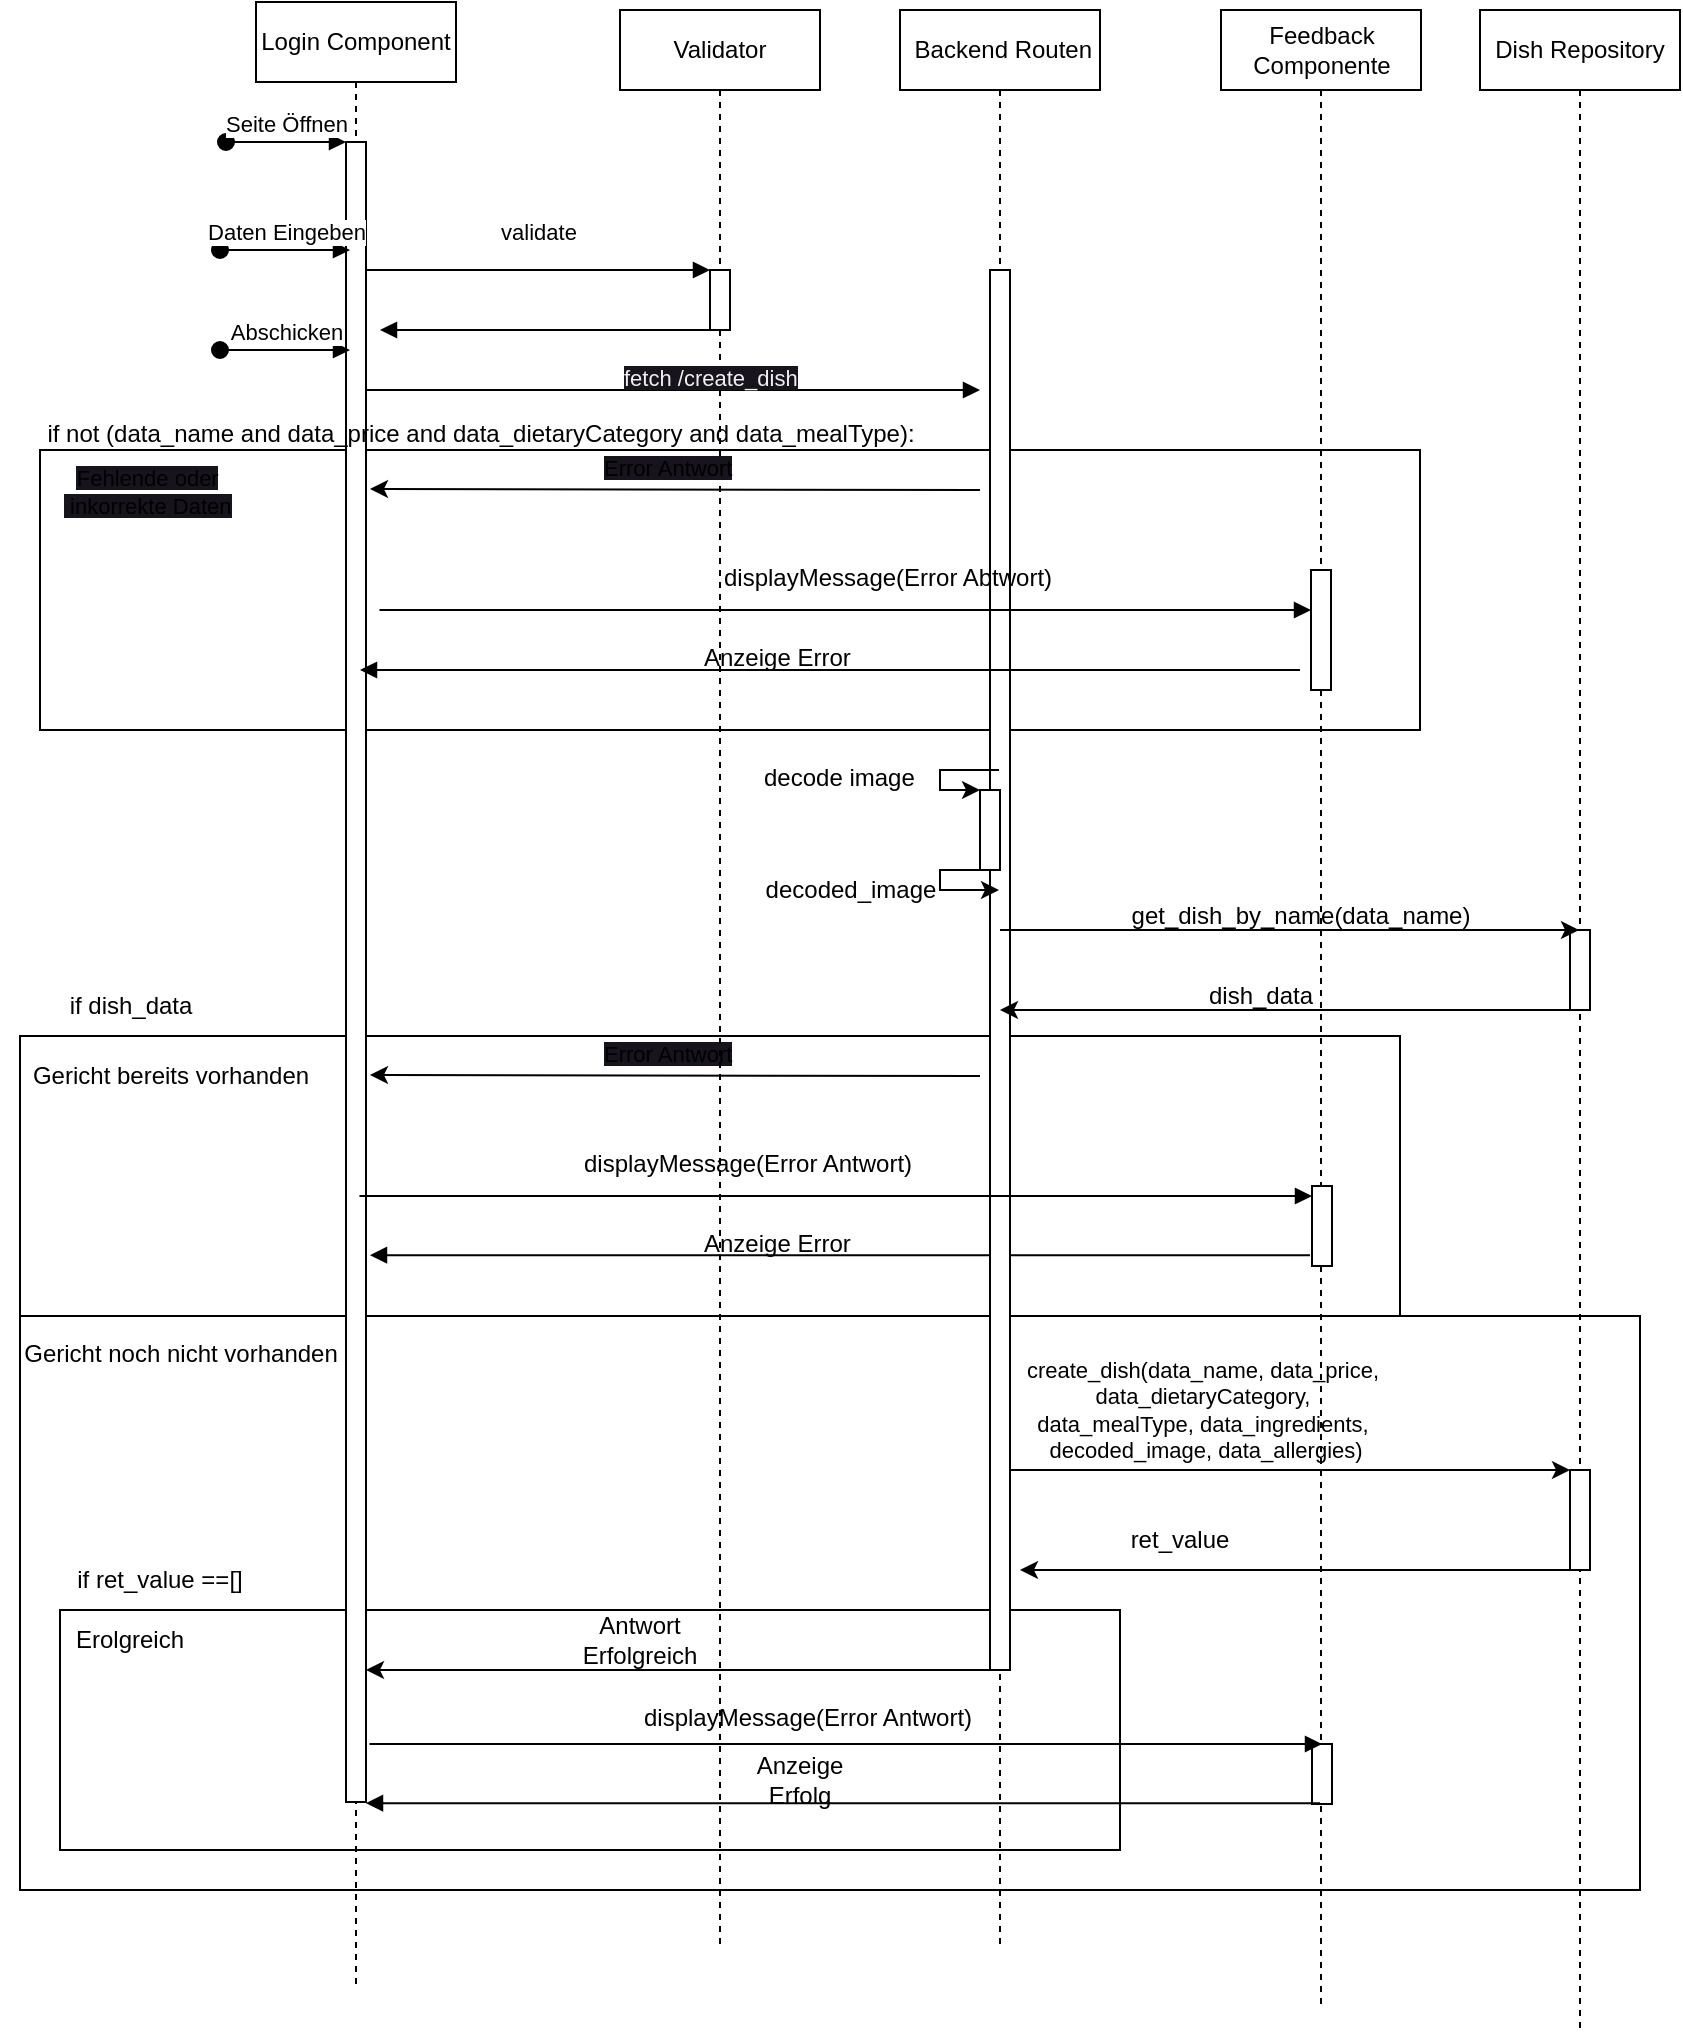 <mxfile version="24.1.0" type="device">
  <diagram name="Page-1" id="2YBvvXClWsGukQMizWep">
    <mxGraphModel dx="1050" dy="621" grid="1" gridSize="10" guides="1" tooltips="1" connect="1" arrows="1" fold="1" page="1" pageScale="1" pageWidth="850" pageHeight="1100" math="0" shadow="0">
      <root>
        <mxCell id="0" />
        <mxCell id="1" parent="0" />
        <mxCell id="7CBTb8nIEqVmP10SARW0-13" value="" style="rounded=0;whiteSpace=wrap;html=1;fillColor=none;movable=1;resizable=1;rotatable=1;deletable=1;editable=1;locked=0;connectable=1;" vertex="1" parent="1">
          <mxGeometry x="30" y="890" width="530" height="120" as="geometry" />
        </mxCell>
        <mxCell id="7CBTb8nIEqVmP10SARW0-3" value="" style="rounded=0;whiteSpace=wrap;html=1;fillColor=none;movable=1;resizable=1;rotatable=1;deletable=1;editable=1;locked=0;connectable=1;" vertex="1" parent="1">
          <mxGeometry x="10" y="743" width="810" height="287" as="geometry" />
        </mxCell>
        <mxCell id="eFoGn435We_nCQMnip67-67" value="" style="rounded=0;whiteSpace=wrap;html=1;fillColor=none;movable=1;resizable=1;rotatable=1;deletable=1;editable=1;locked=0;connectable=1;" parent="1" vertex="1">
          <mxGeometry x="10" y="603" width="690" height="140" as="geometry" />
        </mxCell>
        <mxCell id="eFoGn435We_nCQMnip67-8" value="" style="rounded=0;whiteSpace=wrap;html=1;fillColor=none;" parent="1" vertex="1">
          <mxGeometry x="20" y="310" width="690" height="140" as="geometry" />
        </mxCell>
        <mxCell id="aM9ryv3xv72pqoxQDRHE-1" value="Login Component" style="shape=umlLifeline;perimeter=lifelinePerimeter;whiteSpace=wrap;html=1;container=0;dropTarget=0;collapsible=0;recursiveResize=0;outlineConnect=0;portConstraint=eastwest;newEdgeStyle={&quot;edgeStyle&quot;:&quot;elbowEdgeStyle&quot;,&quot;elbow&quot;:&quot;vertical&quot;,&quot;curved&quot;:0,&quot;rounded&quot;:0};" parent="1" vertex="1">
          <mxGeometry x="128" y="86" width="100" height="994" as="geometry" />
        </mxCell>
        <mxCell id="aM9ryv3xv72pqoxQDRHE-2" value="" style="html=1;points=[];perimeter=orthogonalPerimeter;outlineConnect=0;targetShapes=umlLifeline;portConstraint=eastwest;newEdgeStyle={&quot;edgeStyle&quot;:&quot;elbowEdgeStyle&quot;,&quot;elbow&quot;:&quot;vertical&quot;,&quot;curved&quot;:0,&quot;rounded&quot;:0};" parent="aM9ryv3xv72pqoxQDRHE-1" vertex="1">
          <mxGeometry x="45" y="70" width="10" height="830" as="geometry" />
        </mxCell>
        <mxCell id="aM9ryv3xv72pqoxQDRHE-3" value="Seite Öffnen" style="html=1;verticalAlign=bottom;startArrow=oval;endArrow=block;startSize=8;edgeStyle=elbowEdgeStyle;elbow=vertical;curved=0;rounded=0;" parent="aM9ryv3xv72pqoxQDRHE-1" target="aM9ryv3xv72pqoxQDRHE-2" edge="1">
          <mxGeometry relative="1" as="geometry">
            <mxPoint x="-15" y="70" as="sourcePoint" />
          </mxGeometry>
        </mxCell>
        <mxCell id="eFoGn435We_nCQMnip67-68" value="Gericht bereits vorhanden" style="text;html=1;align=center;verticalAlign=middle;resizable=0;points=[];autosize=1;strokeColor=none;fillColor=none;" parent="aM9ryv3xv72pqoxQDRHE-1" vertex="1">
          <mxGeometry x="-123" y="522" width="160" height="30" as="geometry" />
        </mxCell>
        <mxCell id="eFoGn435We_nCQMnip67-70" value="" style="endArrow=classic;html=1;rounded=0;" parent="aM9ryv3xv72pqoxQDRHE-1" edge="1">
          <mxGeometry width="50" height="50" relative="1" as="geometry">
            <mxPoint x="362" y="537" as="sourcePoint" />
            <mxPoint x="57" y="536.5" as="targetPoint" />
          </mxGeometry>
        </mxCell>
        <mxCell id="eFoGn435We_nCQMnip67-71" value="&lt;div style=&quot;text-align: center;&quot;&gt;&lt;span style=&quot;font-size: 11px; text-wrap: nowrap; background-color: rgb(24, 20, 29);&quot;&gt;Error Antwort&lt;/span&gt;&lt;/div&gt;" style="text;whiteSpace=wrap;html=1;" parent="aM9ryv3xv72pqoxQDRHE-1" vertex="1">
          <mxGeometry x="172" y="512" width="70" height="40" as="geometry" />
        </mxCell>
        <mxCell id="eFoGn435We_nCQMnip67-74" value="" style="html=1;verticalAlign=bottom;endArrow=block;edgeStyle=elbowEdgeStyle;elbow=vertical;curved=0;rounded=0;exitX=0.246;exitY=0.571;exitDx=0;exitDy=0;exitPerimeter=0;" parent="aM9ryv3xv72pqoxQDRHE-1" edge="1">
          <mxGeometry relative="1" as="geometry">
            <mxPoint x="207" y="626.62" as="sourcePoint" />
            <Array as="points">
              <mxPoint x="527" y="626.62" />
            </Array>
            <mxPoint x="57" y="626.62" as="targetPoint" />
          </mxGeometry>
        </mxCell>
        <mxCell id="eFoGn435We_nCQMnip67-75" value="&lt;div style=&quot;text-align: center;&quot;&gt;Anzeige Error&lt;br&gt;&lt;/div&gt;" style="text;whiteSpace=wrap;html=1;" parent="aM9ryv3xv72pqoxQDRHE-1" vertex="1">
          <mxGeometry x="222" y="607" width="190" height="40" as="geometry" />
        </mxCell>
        <mxCell id="aM9ryv3xv72pqoxQDRHE-5" value="Validator" style="shape=umlLifeline;perimeter=lifelinePerimeter;whiteSpace=wrap;html=1;container=0;dropTarget=0;collapsible=0;recursiveResize=0;outlineConnect=0;portConstraint=eastwest;newEdgeStyle={&quot;edgeStyle&quot;:&quot;elbowEdgeStyle&quot;,&quot;elbow&quot;:&quot;vertical&quot;,&quot;curved&quot;:0,&quot;rounded&quot;:0};" parent="1" vertex="1">
          <mxGeometry x="310" y="90" width="100" height="970" as="geometry" />
        </mxCell>
        <mxCell id="aM9ryv3xv72pqoxQDRHE-6" value="" style="html=1;points=[];perimeter=orthogonalPerimeter;outlineConnect=0;targetShapes=umlLifeline;portConstraint=eastwest;newEdgeStyle={&quot;edgeStyle&quot;:&quot;elbowEdgeStyle&quot;,&quot;elbow&quot;:&quot;vertical&quot;,&quot;curved&quot;:0,&quot;rounded&quot;:0};" parent="aM9ryv3xv72pqoxQDRHE-5" vertex="1">
          <mxGeometry x="45" y="130" width="10" height="30" as="geometry" />
        </mxCell>
        <mxCell id="aM9ryv3xv72pqoxQDRHE-7" value="validate" style="html=1;verticalAlign=bottom;endArrow=block;edgeStyle=elbowEdgeStyle;elbow=vertical;curved=0;rounded=0;" parent="1" source="aM9ryv3xv72pqoxQDRHE-2" target="aM9ryv3xv72pqoxQDRHE-6" edge="1">
          <mxGeometry y="10" relative="1" as="geometry">
            <mxPoint x="285" y="180" as="sourcePoint" />
            <Array as="points">
              <mxPoint x="260" y="220" />
              <mxPoint x="270" y="170" />
            </Array>
            <mxPoint as="offset" />
          </mxGeometry>
        </mxCell>
        <mxCell id="aM9ryv3xv72pqoxQDRHE-9" value="" style="html=1;verticalAlign=bottom;endArrow=block;edgeStyle=elbowEdgeStyle;elbow=vertical;curved=0;rounded=0;" parent="1" edge="1">
          <mxGeometry relative="1" as="geometry">
            <mxPoint x="355" y="250" as="sourcePoint" />
            <Array as="points">
              <mxPoint x="280" y="250" />
            </Array>
            <mxPoint x="190" y="250" as="targetPoint" />
          </mxGeometry>
        </mxCell>
        <mxCell id="eFoGn435We_nCQMnip67-1" value="Daten Eingeben" style="html=1;verticalAlign=bottom;startArrow=oval;endArrow=block;startSize=8;edgeStyle=elbowEdgeStyle;elbow=vertical;curved=0;rounded=0;" parent="1" edge="1">
          <mxGeometry relative="1" as="geometry">
            <mxPoint x="110" y="210" as="sourcePoint" />
            <mxPoint x="175" y="210" as="targetPoint" />
          </mxGeometry>
        </mxCell>
        <mxCell id="eFoGn435We_nCQMnip67-2" value="Abschicken" style="html=1;verticalAlign=bottom;startArrow=oval;endArrow=block;startSize=8;edgeStyle=elbowEdgeStyle;elbow=vertical;curved=0;rounded=0;" parent="1" edge="1">
          <mxGeometry relative="1" as="geometry">
            <mxPoint x="110" y="260" as="sourcePoint" />
            <mxPoint x="175" y="260" as="targetPoint" />
          </mxGeometry>
        </mxCell>
        <mxCell id="eFoGn435We_nCQMnip67-3" value="&amp;nbsp;Backend Routen" style="shape=umlLifeline;perimeter=lifelinePerimeter;whiteSpace=wrap;html=1;container=0;dropTarget=0;collapsible=0;recursiveResize=0;outlineConnect=0;portConstraint=eastwest;newEdgeStyle={&quot;edgeStyle&quot;:&quot;elbowEdgeStyle&quot;,&quot;elbow&quot;:&quot;vertical&quot;,&quot;curved&quot;:0,&quot;rounded&quot;:0};" parent="1" vertex="1">
          <mxGeometry x="450" y="90" width="100" height="970" as="geometry" />
        </mxCell>
        <mxCell id="eFoGn435We_nCQMnip67-4" value="" style="html=1;points=[];perimeter=orthogonalPerimeter;outlineConnect=0;targetShapes=umlLifeline;portConstraint=eastwest;newEdgeStyle={&quot;edgeStyle&quot;:&quot;elbowEdgeStyle&quot;,&quot;elbow&quot;:&quot;vertical&quot;,&quot;curved&quot;:0,&quot;rounded&quot;:0};" parent="eFoGn435We_nCQMnip67-3" vertex="1">
          <mxGeometry x="45" y="130" width="10" height="700" as="geometry" />
        </mxCell>
        <mxCell id="eFoGn435We_nCQMnip67-5" value="" style="html=1;verticalAlign=bottom;endArrow=block;edgeStyle=elbowEdgeStyle;elbow=vertical;curved=0;rounded=0;" parent="1" source="aM9ryv3xv72pqoxQDRHE-2" edge="1">
          <mxGeometry relative="1" as="geometry">
            <mxPoint x="190" y="280" as="sourcePoint" />
            <Array as="points">
              <mxPoint x="290" y="280" />
            </Array>
            <mxPoint x="490" y="280" as="targetPoint" />
          </mxGeometry>
        </mxCell>
        <mxCell id="eFoGn435We_nCQMnip67-7" value="&lt;span style=&quot;color: rgb(240, 240, 240); font-family: Helvetica; font-size: 11px; font-style: normal; font-variant-ligatures: normal; font-variant-caps: normal; font-weight: 400; letter-spacing: normal; orphans: 2; text-align: center; text-indent: 0px; text-transform: none; widows: 2; word-spacing: 0px; -webkit-text-stroke-width: 0px; white-space: nowrap; background-color: rgb(24, 20, 29); text-decoration-thickness: initial; text-decoration-style: initial; text-decoration-color: initial; display: inline !important; float: none;&quot;&gt;fetch /create_dish&lt;/span&gt;" style="text;whiteSpace=wrap;html=1;" parent="1" vertex="1">
          <mxGeometry x="310" y="260" width="70" height="40" as="geometry" />
        </mxCell>
        <mxCell id="eFoGn435We_nCQMnip67-9" value="&lt;div style=&quot;text-align: center;&quot;&gt;&lt;span style=&quot;font-size: 11px; text-wrap: nowrap; background-color: rgb(24, 20, 29);&quot;&gt;Fehlende oder&lt;/span&gt;&lt;/div&gt;&lt;div style=&quot;text-align: center;&quot;&gt;&lt;span style=&quot;font-size: 11px; text-wrap: nowrap; background-color: rgb(24, 20, 29);&quot;&gt;&amp;nbsp;inkorrekte Daten&lt;/span&gt;&lt;/div&gt;" style="text;whiteSpace=wrap;html=1;" parent="1" vertex="1">
          <mxGeometry x="30" y="310" width="70" height="40" as="geometry" />
        </mxCell>
        <mxCell id="eFoGn435We_nCQMnip67-19" value="" style="endArrow=classic;html=1;rounded=0;" parent="1" edge="1">
          <mxGeometry width="50" height="50" relative="1" as="geometry">
            <mxPoint x="490" y="330" as="sourcePoint" />
            <mxPoint x="185" y="329.5" as="targetPoint" />
          </mxGeometry>
        </mxCell>
        <mxCell id="eFoGn435We_nCQMnip67-20" value="&lt;div style=&quot;text-align: center;&quot;&gt;&lt;span style=&quot;font-size: 11px; text-wrap: nowrap; background-color: rgb(24, 20, 29);&quot;&gt;Error Antwort&lt;/span&gt;&lt;/div&gt;" style="text;whiteSpace=wrap;html=1;" parent="1" vertex="1">
          <mxGeometry x="300" y="305" width="70" height="40" as="geometry" />
        </mxCell>
        <mxCell id="eFoGn435We_nCQMnip67-21" value="" style="html=1;verticalAlign=bottom;endArrow=block;edgeStyle=elbowEdgeStyle;elbow=vertical;curved=0;rounded=0;exitX=0.246;exitY=0.571;exitDx=0;exitDy=0;exitPerimeter=0;" parent="1" source="eFoGn435We_nCQMnip67-8" target="eFoGn435We_nCQMnip67-11" edge="1">
          <mxGeometry relative="1" as="geometry">
            <mxPoint x="260" y="390" as="sourcePoint" />
            <Array as="points">
              <mxPoint x="365" y="390" />
            </Array>
            <mxPoint x="565" y="390" as="targetPoint" />
          </mxGeometry>
        </mxCell>
        <mxCell id="eFoGn435We_nCQMnip67-22" value="&lt;div style=&quot;text-align: center;&quot;&gt;displayMessage(Error Abtwort)&lt;/div&gt;" style="text;whiteSpace=wrap;html=1;" parent="1" vertex="1">
          <mxGeometry x="360" y="360" width="190" height="40" as="geometry" />
        </mxCell>
        <mxCell id="eFoGn435We_nCQMnip67-24" value="" style="html=1;verticalAlign=bottom;endArrow=block;edgeStyle=elbowEdgeStyle;elbow=vertical;curved=0;rounded=0;exitX=0.246;exitY=0.571;exitDx=0;exitDy=0;exitPerimeter=0;" parent="1" edge="1">
          <mxGeometry relative="1" as="geometry">
            <mxPoint x="330" y="420" as="sourcePoint" />
            <Array as="points">
              <mxPoint x="650" y="420" />
            </Array>
            <mxPoint x="180" y="420" as="targetPoint" />
          </mxGeometry>
        </mxCell>
        <mxCell id="eFoGn435We_nCQMnip67-25" value="&lt;div style=&quot;text-align: center;&quot;&gt;Anzeige Error&lt;/div&gt;" style="text;whiteSpace=wrap;html=1;" parent="1" vertex="1">
          <mxGeometry x="350" y="400" width="190" height="40" as="geometry" />
        </mxCell>
        <mxCell id="eFoGn435We_nCQMnip67-30" value="" style="html=1;points=[];perimeter=orthogonalPerimeter;outlineConnect=0;targetShapes=umlLifeline;portConstraint=eastwest;newEdgeStyle={&quot;edgeStyle&quot;:&quot;elbowEdgeStyle&quot;,&quot;elbow&quot;:&quot;vertical&quot;,&quot;curved&quot;:0,&quot;rounded&quot;:0};" parent="1" vertex="1">
          <mxGeometry x="490" y="480" width="10" height="40" as="geometry" />
        </mxCell>
        <mxCell id="eFoGn435We_nCQMnip67-31" value="" style="endArrow=classic;html=1;rounded=0;" parent="1" source="eFoGn435We_nCQMnip67-3" target="eFoGn435We_nCQMnip67-30" edge="1">
          <mxGeometry width="50" height="50" relative="1" as="geometry">
            <mxPoint x="430" y="430" as="sourcePoint" />
            <mxPoint x="480" y="380" as="targetPoint" />
            <Array as="points">
              <mxPoint x="470" y="470" />
              <mxPoint x="470" y="480" />
            </Array>
          </mxGeometry>
        </mxCell>
        <mxCell id="eFoGn435We_nCQMnip67-32" value="&lt;div style=&quot;text-align: center;&quot;&gt;decode image&lt;/div&gt;" style="text;whiteSpace=wrap;html=1;" parent="1" vertex="1">
          <mxGeometry x="380" y="460" width="90" height="30" as="geometry" />
        </mxCell>
        <mxCell id="eFoGn435We_nCQMnip67-34" value="" style="endArrow=classic;html=1;rounded=0;" parent="1" target="eFoGn435We_nCQMnip67-3" edge="1">
          <mxGeometry width="50" height="50" relative="1" as="geometry">
            <mxPoint x="490" y="520" as="sourcePoint" />
            <mxPoint x="480" y="530" as="targetPoint" />
            <Array as="points">
              <mxPoint x="470" y="520" />
              <mxPoint x="470" y="530" />
            </Array>
          </mxGeometry>
        </mxCell>
        <mxCell id="eFoGn435We_nCQMnip67-35" value="Dish Repository" style="shape=umlLifeline;perimeter=lifelinePerimeter;whiteSpace=wrap;html=1;container=0;dropTarget=0;collapsible=0;recursiveResize=0;outlineConnect=0;portConstraint=eastwest;newEdgeStyle={&quot;edgeStyle&quot;:&quot;elbowEdgeStyle&quot;,&quot;elbow&quot;:&quot;vertical&quot;,&quot;curved&quot;:0,&quot;rounded&quot;:0};" parent="1" vertex="1">
          <mxGeometry x="740" y="90" width="100" height="1010" as="geometry" />
        </mxCell>
        <mxCell id="eFoGn435We_nCQMnip67-36" value="" style="html=1;points=[];perimeter=orthogonalPerimeter;outlineConnect=0;targetShapes=umlLifeline;portConstraint=eastwest;newEdgeStyle={&quot;edgeStyle&quot;:&quot;elbowEdgeStyle&quot;,&quot;elbow&quot;:&quot;vertical&quot;,&quot;curved&quot;:0,&quot;rounded&quot;:0};" parent="eFoGn435We_nCQMnip67-35" vertex="1">
          <mxGeometry x="45" y="460" width="10" height="40" as="geometry" />
        </mxCell>
        <mxCell id="7CBTb8nIEqVmP10SARW0-7" value="" style="html=1;points=[];perimeter=orthogonalPerimeter;outlineConnect=0;targetShapes=umlLifeline;portConstraint=eastwest;newEdgeStyle={&quot;edgeStyle&quot;:&quot;elbowEdgeStyle&quot;,&quot;elbow&quot;:&quot;vertical&quot;,&quot;curved&quot;:0,&quot;rounded&quot;:0};" vertex="1" parent="eFoGn435We_nCQMnip67-35">
          <mxGeometry x="45" y="730" width="10" height="50" as="geometry" />
        </mxCell>
        <mxCell id="7CBTb8nIEqVmP10SARW0-9" value="" style="endArrow=classic;html=1;rounded=0;" edge="1" parent="eFoGn435We_nCQMnip67-35" target="7CBTb8nIEqVmP10SARW0-7">
          <mxGeometry width="50" height="50" relative="1" as="geometry">
            <mxPoint x="-235" y="730" as="sourcePoint" />
            <mxPoint x="-310" y="590" as="targetPoint" />
          </mxGeometry>
        </mxCell>
        <mxCell id="7CBTb8nIEqVmP10SARW0-10" value="create_dish(data_name, data_price,&lt;div&gt;&amp;nbsp;data_dietaryCategory,&amp;nbsp;&lt;div&gt;data_mealType, data_ingredients,&lt;/div&gt;&lt;div&gt;&amp;nbsp;decoded_image, data_allergies)&lt;/div&gt;&lt;/div&gt;" style="edgeLabel;html=1;align=center;verticalAlign=middle;resizable=0;points=[];" vertex="1" connectable="0" parent="7CBTb8nIEqVmP10SARW0-9">
          <mxGeometry x="-0.826" y="3" relative="1" as="geometry">
            <mxPoint x="71" y="-27" as="offset" />
          </mxGeometry>
        </mxCell>
        <mxCell id="eFoGn435We_nCQMnip67-37" value="" style="endArrow=classic;html=1;rounded=0;" parent="1" source="eFoGn435We_nCQMnip67-3" target="eFoGn435We_nCQMnip67-35" edge="1">
          <mxGeometry width="50" height="50" relative="1" as="geometry">
            <mxPoint x="590" y="470" as="sourcePoint" />
            <mxPoint x="640" y="420" as="targetPoint" />
            <Array as="points">
              <mxPoint x="590" y="550" />
            </Array>
          </mxGeometry>
        </mxCell>
        <mxCell id="eFoGn435We_nCQMnip67-38" value="get_dish_by_name(data_name)" style="text;html=1;align=center;verticalAlign=middle;resizable=0;points=[];autosize=1;strokeColor=none;fillColor=none;" parent="1" vertex="1">
          <mxGeometry x="555" y="528" width="190" height="30" as="geometry" />
        </mxCell>
        <mxCell id="eFoGn435We_nCQMnip67-40" value="" style="endArrow=classic;html=1;rounded=0;" parent="1" edge="1">
          <mxGeometry width="50" height="50" relative="1" as="geometry">
            <mxPoint x="785.55" y="590" as="sourcePoint" />
            <mxPoint x="499.997" y="590" as="targetPoint" />
          </mxGeometry>
        </mxCell>
        <mxCell id="eFoGn435We_nCQMnip67-41" value="dish_data" style="text;html=1;align=center;verticalAlign=middle;resizable=0;points=[];autosize=1;strokeColor=none;fillColor=none;" parent="1" vertex="1">
          <mxGeometry x="590" y="568" width="80" height="30" as="geometry" />
        </mxCell>
        <mxCell id="eFoGn435We_nCQMnip67-64" value="if dish_data" style="text;html=1;align=center;verticalAlign=middle;resizable=0;points=[];autosize=1;strokeColor=none;fillColor=none;" parent="1" vertex="1">
          <mxGeometry x="25" y="573" width="80" height="30" as="geometry" />
        </mxCell>
        <mxCell id="eFoGn435We_nCQMnip67-10" value="Feedback Componente" style="shape=umlLifeline;perimeter=lifelinePerimeter;whiteSpace=wrap;html=1;container=0;dropTarget=0;collapsible=0;recursiveResize=0;outlineConnect=0;portConstraint=eastwest;newEdgeStyle={&quot;edgeStyle&quot;:&quot;elbowEdgeStyle&quot;,&quot;elbow&quot;:&quot;vertical&quot;,&quot;curved&quot;:0,&quot;rounded&quot;:0};size=40;" parent="1" vertex="1">
          <mxGeometry x="610.5" y="90" width="100" height="1000" as="geometry" />
        </mxCell>
        <mxCell id="eFoGn435We_nCQMnip67-11" value="" style="html=1;points=[];perimeter=orthogonalPerimeter;outlineConnect=0;targetShapes=umlLifeline;portConstraint=eastwest;newEdgeStyle={&quot;edgeStyle&quot;:&quot;elbowEdgeStyle&quot;,&quot;elbow&quot;:&quot;vertical&quot;,&quot;curved&quot;:0,&quot;rounded&quot;:0};" parent="eFoGn435We_nCQMnip67-10" vertex="1">
          <mxGeometry x="45" y="280" width="10" height="60" as="geometry" />
        </mxCell>
        <mxCell id="eFoGn435We_nCQMnip67-69" value="&lt;span style=&quot;color: rgba(0, 0, 0, 0); font-family: monospace; font-size: 0px; text-align: start;&quot;&gt;%3CmxGraphModel%3E%3Croot%3E%3CmxCell%20id%3D%220%22%2F%3E%3CmxCell%20id%3D%221%22%20parent%3D%220%22%2F%3E%3CmxCell%20id%3D%222%22%20value%3D%22%22%20style%3D%22rounded%3D0%3BwhiteSpace%3Dwrap%3Bhtml%3D1%3BfillColor%3Dnone%3Bmovable%3D1%3Bresizable%3D1%3Brotatable%3D1%3Bdeletable%3D1%3Beditable%3D1%3Blocked%3D0%3Bconnectable%3D1%3B%22%20vertex%3D%221%22%20parent%3D%221%22%3E%3CmxGeometry%20x%3D%2210%22%20y%3D%22603%22%20width%3D%22690%22%20height%3D%22140%22%20as%3D%22geometry%22%2F%3E%3C%2FmxCell%3E%3CmxCell%20id%3D%223%22%20value%3D%22%22%20style%3D%22html%3D1%3BverticalAlign%3Dbottom%3BendArrow%3Dblock%3BedgeStyle%3DelbowEdgeStyle%3Belbow%3Dvertical%3Bcurved%3D0%3Brounded%3D0%3BexitX%3D0.246%3BexitY%3D0.571%3BexitDx%3D0%3BexitDy%3D0%3BexitPerimeter%3D0%3B%22%20edge%3D%221%22%20parent%3D%221%22%3E%3CmxGeometry%20relative%3D%221%22%20as%3D%22geometry%22%3E%3CmxPoint%20x%3D%22335%22%20y%3D%22712.62%22%20as%3D%22sourcePoint%22%2F%3E%3CArray%20as%3D%22points%22%3E%3CmxPoint%20x%3D%22655%22%20y%3D%22712.62%22%2F%3E%3C%2FArray%3E%3CmxPoint%20x%3D%22185%22%20y%3D%22712.62%22%20as%3D%22targetPoint%22%2F%3E%3C%2FmxGeometry%3E%3C%2FmxCell%3E%3CmxCell%20id%3D%224%22%20value%3D%22%22%20style%3D%22html%3D1%3BverticalAlign%3Dbottom%3BendArrow%3Dblock%3BedgeStyle%3DelbowEdgeStyle%3Belbow%3Dvertical%3Bcurved%3D0%3Brounded%3D0%3BexitX%3D0.246%3BexitY%3D0.571%3BexitDx%3D0%3BexitDy%3D0%3BexitPerimeter%3D0%3B%22%20edge%3D%221%22%20source%3D%222%22%20parent%3D%221%22%3E%3CmxGeometry%20relative%3D%221%22%20as%3D%22geometry%22%3E%3CmxPoint%20x%3D%22260%22%20y%3D%22683%22%20as%3D%22sourcePoint%22%2F%3E%3CArray%20as%3D%22points%22%3E%3CmxPoint%20x%3D%22365%22%20y%3D%22683%22%2F%3E%3C%2FArray%3E%3CmxPoint%20x%3D%22656%22%20y%3D%22683%22%20as%3D%22targetPoint%22%2F%3E%3C%2FmxGeometry%3E%3C%2FmxCell%3E%3C%2Froot%3E%3C%2FmxGraphModel%3E&lt;/span&gt;" style="html=1;points=[];perimeter=orthogonalPerimeter;outlineConnect=0;targetShapes=umlLifeline;portConstraint=eastwest;newEdgeStyle={&quot;edgeStyle&quot;:&quot;elbowEdgeStyle&quot;,&quot;elbow&quot;:&quot;vertical&quot;,&quot;curved&quot;:0,&quot;rounded&quot;:0};fillColor=default;" parent="eFoGn435We_nCQMnip67-10" vertex="1">
          <mxGeometry x="45.5" y="588" width="10" height="40" as="geometry" />
        </mxCell>
        <mxCell id="7CBTb8nIEqVmP10SARW0-30" value="&lt;span style=&quot;color: rgba(0, 0, 0, 0); font-family: monospace; font-size: 0px; text-align: start;&quot;&gt;%3CmxGraphModel%3E%3Croot%3E%3CmxCell%20id%3D%220%22%2F%3E%3CmxCell%20id%3D%221%22%20parent%3D%220%22%2F%3E%3CmxCell%20id%3D%222%22%20value%3D%22%22%20style%3D%22rounded%3D0%3BwhiteSpace%3Dwrap%3Bhtml%3D1%3BfillColor%3Dnone%3Bmovable%3D1%3Bresizable%3D1%3Brotatable%3D1%3Bdeletable%3D1%3Beditable%3D1%3Blocked%3D0%3Bconnectable%3D1%3B%22%20vertex%3D%221%22%20parent%3D%221%22%3E%3CmxGeometry%20x%3D%2210%22%20y%3D%22603%22%20width%3D%22690%22%20height%3D%22140%22%20as%3D%22geometry%22%2F%3E%3C%2FmxCell%3E%3CmxCell%20id%3D%223%22%20value%3D%22%22%20style%3D%22html%3D1%3BverticalAlign%3Dbottom%3BendArrow%3Dblock%3BedgeStyle%3DelbowEdgeStyle%3Belbow%3Dvertical%3Bcurved%3D0%3Brounded%3D0%3BexitX%3D0.246%3BexitY%3D0.571%3BexitDx%3D0%3BexitDy%3D0%3BexitPerimeter%3D0%3B%22%20edge%3D%221%22%20parent%3D%221%22%3E%3CmxGeometry%20relative%3D%221%22%20as%3D%22geometry%22%3E%3CmxPoint%20x%3D%22335%22%20y%3D%22712.62%22%20as%3D%22sourcePoint%22%2F%3E%3CArray%20as%3D%22points%22%3E%3CmxPoint%20x%3D%22655%22%20y%3D%22712.62%22%2F%3E%3C%2FArray%3E%3CmxPoint%20x%3D%22185%22%20y%3D%22712.62%22%20as%3D%22targetPoint%22%2F%3E%3C%2FmxGeometry%3E%3C%2FmxCell%3E%3CmxCell%20id%3D%224%22%20value%3D%22%22%20style%3D%22html%3D1%3BverticalAlign%3Dbottom%3BendArrow%3Dblock%3BedgeStyle%3DelbowEdgeStyle%3Belbow%3Dvertical%3Bcurved%3D0%3Brounded%3D0%3BexitX%3D0.246%3BexitY%3D0.571%3BexitDx%3D0%3BexitDy%3D0%3BexitPerimeter%3D0%3B%22%20edge%3D%221%22%20source%3D%222%22%20parent%3D%221%22%3E%3CmxGeometry%20relative%3D%221%22%20as%3D%22geometry%22%3E%3CmxPoint%20x%3D%22260%22%20y%3D%22683%22%20as%3D%22sourcePoint%22%2F%3E%3CArray%20as%3D%22points%22%3E%3CmxPoint%20x%3D%22365%22%20y%3D%22683%22%2F%3E%3C%2FArray%3E%3CmxPoint%20x%3D%22656%22%20y%3D%22683%22%20as%3D%22targetPoint%22%2F%3E%3C%2FmxGeometry%3E%3C%2FmxCell%3E%3C%2Froot%3E%3C%2FmxGraphModel%3E&lt;/span&gt;" style="html=1;points=[];perimeter=orthogonalPerimeter;outlineConnect=0;targetShapes=umlLifeline;portConstraint=eastwest;newEdgeStyle={&quot;edgeStyle&quot;:&quot;elbowEdgeStyle&quot;,&quot;elbow&quot;:&quot;vertical&quot;,&quot;curved&quot;:0,&quot;rounded&quot;:0};fillColor=default;" vertex="1" parent="eFoGn435We_nCQMnip67-10">
          <mxGeometry x="45.5" y="867" width="10" height="30" as="geometry" />
        </mxCell>
        <mxCell id="eFoGn435We_nCQMnip67-72" value="" style="html=1;verticalAlign=bottom;endArrow=block;edgeStyle=elbowEdgeStyle;elbow=vertical;curved=0;rounded=0;exitX=0.246;exitY=0.571;exitDx=0;exitDy=0;exitPerimeter=0;" parent="1" source="eFoGn435We_nCQMnip67-67" target="eFoGn435We_nCQMnip67-69" edge="1">
          <mxGeometry relative="1" as="geometry">
            <mxPoint x="260" y="683" as="sourcePoint" />
            <Array as="points">
              <mxPoint x="365" y="683" />
            </Array>
            <mxPoint x="565" y="683" as="targetPoint" />
          </mxGeometry>
        </mxCell>
        <mxCell id="7CBTb8nIEqVmP10SARW0-1" value="if not (data_name and data_price and data_dietaryCategory and data_mealType):" style="text;html=1;align=center;verticalAlign=middle;resizable=0;points=[];autosize=1;strokeColor=none;fillColor=none;" vertex="1" parent="1">
          <mxGeometry x="10" y="287" width="460" height="30" as="geometry" />
        </mxCell>
        <mxCell id="7CBTb8nIEqVmP10SARW0-2" value="decoded_image" style="text;html=1;align=center;verticalAlign=middle;resizable=0;points=[];autosize=1;strokeColor=none;fillColor=none;" vertex="1" parent="1">
          <mxGeometry x="370" y="515" width="110" height="30" as="geometry" />
        </mxCell>
        <mxCell id="eFoGn435We_nCQMnip67-73" value="&lt;div style=&quot;text-align: center;&quot;&gt;displayMessage(Error Antwort)&lt;/div&gt;" style="text;whiteSpace=wrap;html=1;" parent="1" vertex="1">
          <mxGeometry x="290" y="653" width="190" height="40" as="geometry" />
        </mxCell>
        <mxCell id="7CBTb8nIEqVmP10SARW0-4" value="Gericht noch nicht vorhanden" style="text;html=1;align=center;verticalAlign=middle;resizable=0;points=[];autosize=1;strokeColor=none;fillColor=none;" vertex="1" parent="1">
          <mxGeometry y="747" width="180" height="30" as="geometry" />
        </mxCell>
        <mxCell id="7CBTb8nIEqVmP10SARW0-11" value="" style="endArrow=classic;html=1;rounded=0;" edge="1" parent="1">
          <mxGeometry width="50" height="50" relative="1" as="geometry">
            <mxPoint x="790" y="870" as="sourcePoint" />
            <mxPoint x="510" y="870" as="targetPoint" />
          </mxGeometry>
        </mxCell>
        <mxCell id="7CBTb8nIEqVmP10SARW0-12" value="ret_value" style="text;html=1;align=center;verticalAlign=middle;whiteSpace=wrap;rounded=0;" vertex="1" parent="1">
          <mxGeometry x="560" y="840" width="60" height="30" as="geometry" />
        </mxCell>
        <mxCell id="7CBTb8nIEqVmP10SARW0-14" value="if ret_value ==[]" style="text;html=1;align=center;verticalAlign=middle;whiteSpace=wrap;rounded=0;" vertex="1" parent="1">
          <mxGeometry x="30" y="860" width="100" height="30" as="geometry" />
        </mxCell>
        <mxCell id="7CBTb8nIEqVmP10SARW0-16" value="Erolgreich" style="text;html=1;align=center;verticalAlign=middle;whiteSpace=wrap;rounded=0;" vertex="1" parent="1">
          <mxGeometry x="35" y="890" width="60" height="30" as="geometry" />
        </mxCell>
        <mxCell id="7CBTb8nIEqVmP10SARW0-22" value="" style="endArrow=classic;html=1;rounded=0;" edge="1" parent="1" source="eFoGn435We_nCQMnip67-4" target="aM9ryv3xv72pqoxQDRHE-2">
          <mxGeometry width="50" height="50" relative="1" as="geometry">
            <mxPoint x="390" y="810" as="sourcePoint" />
            <mxPoint x="440" y="760" as="targetPoint" />
            <Array as="points">
              <mxPoint x="430" y="920" />
            </Array>
          </mxGeometry>
        </mxCell>
        <mxCell id="7CBTb8nIEqVmP10SARW0-23" value="Antwort Erfolgreich" style="text;html=1;align=center;verticalAlign=middle;whiteSpace=wrap;rounded=0;" vertex="1" parent="1">
          <mxGeometry x="270" y="890" width="100" height="30" as="geometry" />
        </mxCell>
        <mxCell id="7CBTb8nIEqVmP10SARW0-27" value="" style="html=1;verticalAlign=bottom;endArrow=block;edgeStyle=elbowEdgeStyle;elbow=vertical;curved=0;rounded=0;exitX=0.246;exitY=0.571;exitDx=0;exitDy=0;exitPerimeter=0;" edge="1" parent="1">
          <mxGeometry relative="1" as="geometry">
            <mxPoint x="340" y="986.62" as="sourcePoint" />
            <Array as="points">
              <mxPoint x="660" y="986.62" />
            </Array>
            <mxPoint x="183" y="986.62" as="targetPoint" />
          </mxGeometry>
        </mxCell>
        <mxCell id="7CBTb8nIEqVmP10SARW0-28" value="" style="html=1;verticalAlign=bottom;endArrow=block;edgeStyle=elbowEdgeStyle;elbow=vertical;curved=0;rounded=0;exitX=0.246;exitY=0.571;exitDx=0;exitDy=0;exitPerimeter=0;" edge="1" parent="1">
          <mxGeometry relative="1" as="geometry">
            <mxPoint x="184.74" y="956.94" as="sourcePoint" />
            <Array as="points">
              <mxPoint x="370" y="957" />
            </Array>
            <mxPoint x="661" y="957" as="targetPoint" />
          </mxGeometry>
        </mxCell>
        <mxCell id="7CBTb8nIEqVmP10SARW0-31" value="&lt;div style=&quot;text-align: center;&quot;&gt;displayMessage(Error Antwort)&lt;/div&gt;" style="text;whiteSpace=wrap;html=1;" vertex="1" parent="1">
          <mxGeometry x="320" y="930" width="190" height="40" as="geometry" />
        </mxCell>
        <mxCell id="7CBTb8nIEqVmP10SARW0-32" value="Anzeige Erfolg" style="text;html=1;align=center;verticalAlign=middle;whiteSpace=wrap;rounded=0;" vertex="1" parent="1">
          <mxGeometry x="370" y="960" width="60" height="30" as="geometry" />
        </mxCell>
      </root>
    </mxGraphModel>
  </diagram>
</mxfile>
